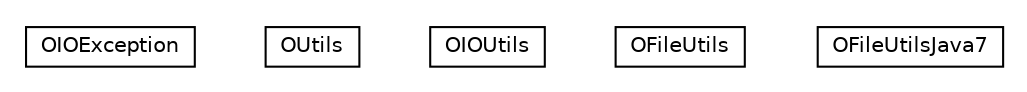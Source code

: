#!/usr/local/bin/dot
#
# Class diagram 
# Generated by UMLGraph version R5_6-24-gf6e263 (http://www.umlgraph.org/)
#

digraph G {
	edge [fontname="Helvetica",fontsize=10,labelfontname="Helvetica",labelfontsize=10];
	node [fontname="Helvetica",fontsize=10,shape=plaintext];
	nodesep=0.25;
	ranksep=0.5;
	// com.orientechnologies.common.io.OIOException
	c20395 [label=<<table title="com.orientechnologies.common.io.OIOException" border="0" cellborder="1" cellspacing="0" cellpadding="2" port="p" href="./OIOException.html">
		<tr><td><table border="0" cellspacing="0" cellpadding="1">
<tr><td align="center" balign="center"> OIOException </td></tr>
		</table></td></tr>
		</table>>, URL="./OIOException.html", fontname="Helvetica", fontcolor="black", fontsize=10.0];
	// com.orientechnologies.common.io.OUtils
	c20396 [label=<<table title="com.orientechnologies.common.io.OUtils" border="0" cellborder="1" cellspacing="0" cellpadding="2" port="p" href="./OUtils.html">
		<tr><td><table border="0" cellspacing="0" cellpadding="1">
<tr><td align="center" balign="center"> OUtils </td></tr>
		</table></td></tr>
		</table>>, URL="./OUtils.html", fontname="Helvetica", fontcolor="black", fontsize=10.0];
	// com.orientechnologies.common.io.OIOUtils
	c20397 [label=<<table title="com.orientechnologies.common.io.OIOUtils" border="0" cellborder="1" cellspacing="0" cellpadding="2" port="p" href="./OIOUtils.html">
		<tr><td><table border="0" cellspacing="0" cellpadding="1">
<tr><td align="center" balign="center"> OIOUtils </td></tr>
		</table></td></tr>
		</table>>, URL="./OIOUtils.html", fontname="Helvetica", fontcolor="black", fontsize=10.0];
	// com.orientechnologies.common.io.OFileUtils
	c20398 [label=<<table title="com.orientechnologies.common.io.OFileUtils" border="0" cellborder="1" cellspacing="0" cellpadding="2" port="p" href="./OFileUtils.html">
		<tr><td><table border="0" cellspacing="0" cellpadding="1">
<tr><td align="center" balign="center"> OFileUtils </td></tr>
		</table></td></tr>
		</table>>, URL="./OFileUtils.html", fontname="Helvetica", fontcolor="black", fontsize=10.0];
	// com.orientechnologies.common.io.OFileUtilsJava7
	c20399 [label=<<table title="com.orientechnologies.common.io.OFileUtilsJava7" border="0" cellborder="1" cellspacing="0" cellpadding="2" port="p" href="./OFileUtilsJava7.html">
		<tr><td><table border="0" cellspacing="0" cellpadding="1">
<tr><td align="center" balign="center"> OFileUtilsJava7 </td></tr>
		</table></td></tr>
		</table>>, URL="./OFileUtilsJava7.html", fontname="Helvetica", fontcolor="black", fontsize=10.0];
}

